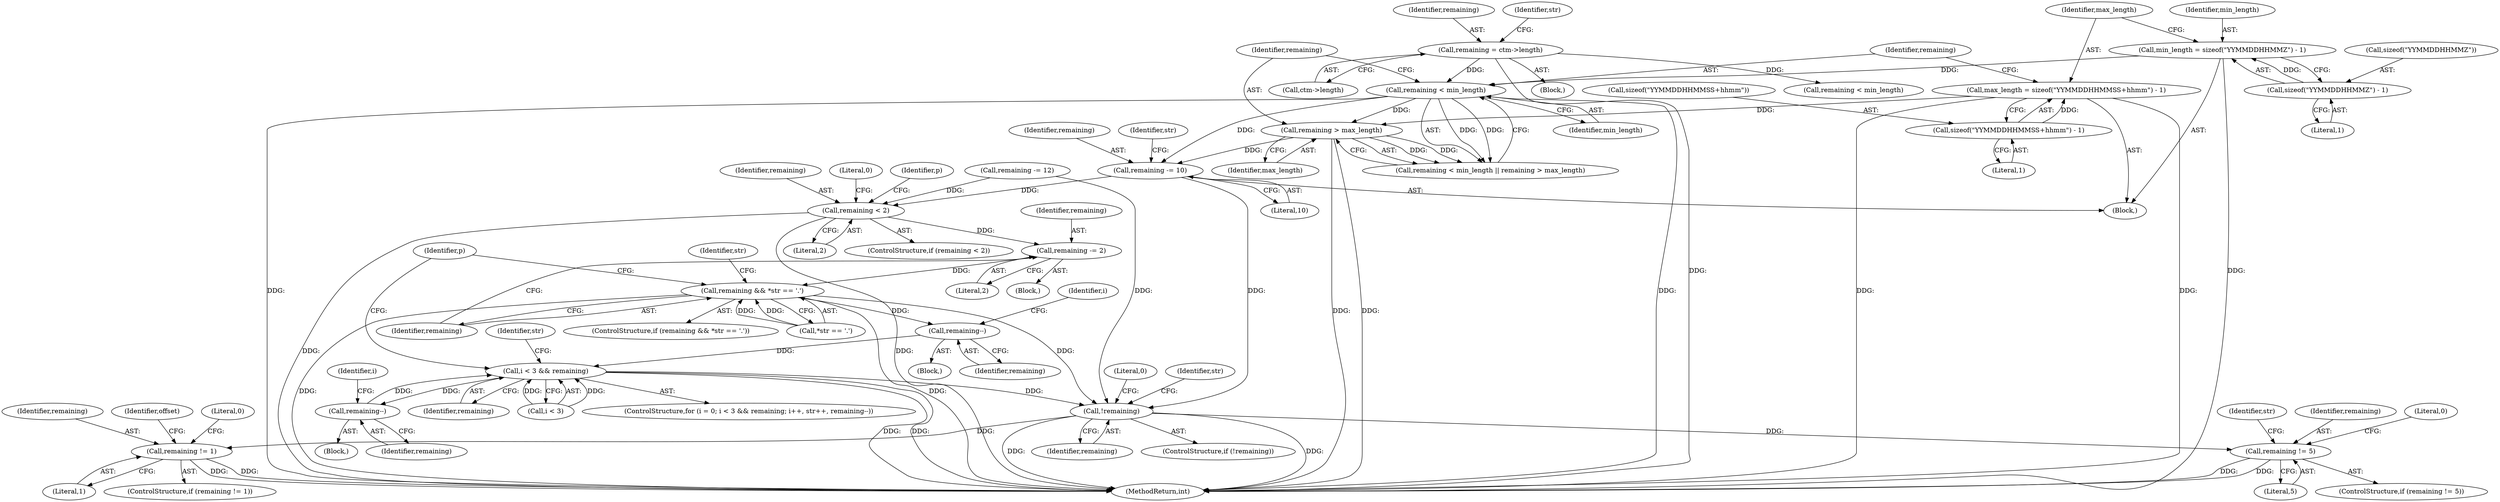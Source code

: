 digraph "0_openssl_f48b83b4fb7d6689584cf25f61ca63a4891f5b11@API" {
"1000179" [label="(Call,remaining -= 10)"];
"1000161" [label="(Call,remaining < min_length)"];
"1000126" [label="(Call,remaining = ctm->length)"];
"1000146" [label="(Call,min_length = sizeof(\"YYMMDDHHMMZ\") - 1)"];
"1000148" [label="(Call,sizeof(\"YYMMDDHHMMZ\") - 1)"];
"1000164" [label="(Call,remaining > max_length)"];
"1000153" [label="(Call,max_length = sizeof(\"YYMMDDHHMMSS+hhmm\") - 1)"];
"1000155" [label="(Call,sizeof(\"YYMMDDHHMMSS+hhmm\") - 1)"];
"1000250" [label="(Call,remaining < 2)"];
"1000269" [label="(Call,remaining -= 2)"];
"1000273" [label="(Call,remaining && *str == '.')"];
"1000282" [label="(Call,remaining--)"];
"1000288" [label="(Call,i < 3 && remaining)"];
"1000299" [label="(Call,remaining--)"];
"1000324" [label="(Call,!remaining)"];
"1000335" [label="(Call,remaining != 1)"];
"1000358" [label="(Call,remaining != 5)"];
"1000180" [label="(Identifier,remaining)"];
"1000270" [label="(Identifier,remaining)"];
"1000325" [label="(Identifier,remaining)"];
"1000271" [label="(Literal,2)"];
"1000160" [label="(Call,remaining < min_length || remaining > max_length)"];
"1000166" [label="(Identifier,max_length)"];
"1000148" [label="(Call,sizeof(\"YYMMDDHHMMZ\") - 1)"];
"1000286" [label="(Identifier,i)"];
"1000292" [label="(Identifier,remaining)"];
"1000362" [label="(Literal,0)"];
"1000179" [label="(Call,remaining -= 10)"];
"1000146" [label="(Call,min_length = sizeof(\"YYMMDDHHMMZ\") - 1)"];
"1000151" [label="(Literal,1)"];
"1000279" [label="(Block,)"];
"1000335" [label="(Call,remaining != 1)"];
"1000113" [label="(Block,)"];
"1000274" [label="(Identifier,remaining)"];
"1000367" [label="(Identifier,str)"];
"1000273" [label="(Call,remaining && *str == '.')"];
"1000323" [label="(ControlStructure,if (!remaining))"];
"1000165" [label="(Identifier,remaining)"];
"1000290" [label="(Identifier,i)"];
"1000283" [label="(Identifier,remaining)"];
"1000252" [label="(Literal,2)"];
"1000316" [label="(Identifier,p)"];
"1000161" [label="(Call,remaining < min_length)"];
"1000272" [label="(ControlStructure,if (remaining && *str == '.'))"];
"1000132" [label="(Identifier,str)"];
"1000275" [label="(Call,*str == '.')"];
"1000289" [label="(Call,i < 3)"];
"1000248" [label="(Block,)"];
"1000127" [label="(Identifier,remaining)"];
"1000144" [label="(Block,)"];
"1000181" [label="(Literal,10)"];
"1000306" [label="(Identifier,str)"];
"1000358" [label="(Call,remaining != 5)"];
"1000357" [label="(ControlStructure,if (remaining != 5))"];
"1000296" [label="(Block,)"];
"1000225" [label="(Identifier,str)"];
"1000281" [label="(Identifier,str)"];
"1000200" [label="(Call,remaining < min_length)"];
"1000164" [label="(Call,remaining > max_length)"];
"1000282" [label="(Call,remaining--)"];
"1000163" [label="(Identifier,min_length)"];
"1000341" [label="(Identifier,offset)"];
"1000339" [label="(Literal,0)"];
"1000147" [label="(Identifier,min_length)"];
"1000327" [label="(Literal,0)"];
"1000156" [label="(Call,sizeof(\"YYMMDDHHMMSS+hhmm\"))"];
"1000359" [label="(Identifier,remaining)"];
"1000334" [label="(ControlStructure,if (remaining != 1))"];
"1000331" [label="(Identifier,str)"];
"1000251" [label="(Identifier,remaining)"];
"1000336" [label="(Identifier,remaining)"];
"1000158" [label="(Literal,1)"];
"1000337" [label="(Literal,1)"];
"1000153" [label="(Call,max_length = sizeof(\"YYMMDDHHMMSS+hhmm\") - 1)"];
"1000218" [label="(Call,remaining -= 12)"];
"1000250" [label="(Call,remaining < 2)"];
"1000155" [label="(Call,sizeof(\"YYMMDDHHMMSS+hhmm\") - 1)"];
"1000162" [label="(Identifier,remaining)"];
"1000149" [label="(Call,sizeof(\"YYMMDDHHMMZ\"))"];
"1000249" [label="(ControlStructure,if (remaining < 2))"];
"1000126" [label="(Call,remaining = ctm->length)"];
"1000269" [label="(Call,remaining -= 2)"];
"1000254" [label="(Literal,0)"];
"1000299" [label="(Call,remaining--)"];
"1000324" [label="(Call,!remaining)"];
"1000570" [label="(MethodReturn,int)"];
"1000154" [label="(Identifier,max_length)"];
"1000300" [label="(Identifier,remaining)"];
"1000284" [label="(ControlStructure,for (i = 0; i < 3 && remaining; i++, str++, remaining--))"];
"1000128" [label="(Call,ctm->length)"];
"1000360" [label="(Literal,5)"];
"1000288" [label="(Call,i < 3 && remaining)"];
"1000258" [label="(Identifier,p)"];
"1000179" -> "1000144"  [label="AST: "];
"1000179" -> "1000181"  [label="CFG: "];
"1000180" -> "1000179"  [label="AST: "];
"1000181" -> "1000179"  [label="AST: "];
"1000225" -> "1000179"  [label="CFG: "];
"1000161" -> "1000179"  [label="DDG: "];
"1000164" -> "1000179"  [label="DDG: "];
"1000179" -> "1000250"  [label="DDG: "];
"1000179" -> "1000324"  [label="DDG: "];
"1000161" -> "1000160"  [label="AST: "];
"1000161" -> "1000163"  [label="CFG: "];
"1000162" -> "1000161"  [label="AST: "];
"1000163" -> "1000161"  [label="AST: "];
"1000165" -> "1000161"  [label="CFG: "];
"1000160" -> "1000161"  [label="CFG: "];
"1000161" -> "1000570"  [label="DDG: "];
"1000161" -> "1000570"  [label="DDG: "];
"1000161" -> "1000160"  [label="DDG: "];
"1000161" -> "1000160"  [label="DDG: "];
"1000126" -> "1000161"  [label="DDG: "];
"1000146" -> "1000161"  [label="DDG: "];
"1000161" -> "1000164"  [label="DDG: "];
"1000126" -> "1000113"  [label="AST: "];
"1000126" -> "1000128"  [label="CFG: "];
"1000127" -> "1000126"  [label="AST: "];
"1000128" -> "1000126"  [label="AST: "];
"1000132" -> "1000126"  [label="CFG: "];
"1000126" -> "1000570"  [label="DDG: "];
"1000126" -> "1000200"  [label="DDG: "];
"1000146" -> "1000144"  [label="AST: "];
"1000146" -> "1000148"  [label="CFG: "];
"1000147" -> "1000146"  [label="AST: "];
"1000148" -> "1000146"  [label="AST: "];
"1000154" -> "1000146"  [label="CFG: "];
"1000146" -> "1000570"  [label="DDG: "];
"1000148" -> "1000146"  [label="DDG: "];
"1000148" -> "1000151"  [label="CFG: "];
"1000149" -> "1000148"  [label="AST: "];
"1000151" -> "1000148"  [label="AST: "];
"1000164" -> "1000160"  [label="AST: "];
"1000164" -> "1000166"  [label="CFG: "];
"1000165" -> "1000164"  [label="AST: "];
"1000166" -> "1000164"  [label="AST: "];
"1000160" -> "1000164"  [label="CFG: "];
"1000164" -> "1000570"  [label="DDG: "];
"1000164" -> "1000570"  [label="DDG: "];
"1000164" -> "1000160"  [label="DDG: "];
"1000164" -> "1000160"  [label="DDG: "];
"1000153" -> "1000164"  [label="DDG: "];
"1000153" -> "1000144"  [label="AST: "];
"1000153" -> "1000155"  [label="CFG: "];
"1000154" -> "1000153"  [label="AST: "];
"1000155" -> "1000153"  [label="AST: "];
"1000162" -> "1000153"  [label="CFG: "];
"1000153" -> "1000570"  [label="DDG: "];
"1000153" -> "1000570"  [label="DDG: "];
"1000155" -> "1000153"  [label="DDG: "];
"1000155" -> "1000158"  [label="CFG: "];
"1000156" -> "1000155"  [label="AST: "];
"1000158" -> "1000155"  [label="AST: "];
"1000250" -> "1000249"  [label="AST: "];
"1000250" -> "1000252"  [label="CFG: "];
"1000251" -> "1000250"  [label="AST: "];
"1000252" -> "1000250"  [label="AST: "];
"1000254" -> "1000250"  [label="CFG: "];
"1000258" -> "1000250"  [label="CFG: "];
"1000250" -> "1000570"  [label="DDG: "];
"1000250" -> "1000570"  [label="DDG: "];
"1000218" -> "1000250"  [label="DDG: "];
"1000250" -> "1000269"  [label="DDG: "];
"1000269" -> "1000248"  [label="AST: "];
"1000269" -> "1000271"  [label="CFG: "];
"1000270" -> "1000269"  [label="AST: "];
"1000271" -> "1000269"  [label="AST: "];
"1000274" -> "1000269"  [label="CFG: "];
"1000269" -> "1000273"  [label="DDG: "];
"1000273" -> "1000272"  [label="AST: "];
"1000273" -> "1000274"  [label="CFG: "];
"1000273" -> "1000275"  [label="CFG: "];
"1000274" -> "1000273"  [label="AST: "];
"1000275" -> "1000273"  [label="AST: "];
"1000281" -> "1000273"  [label="CFG: "];
"1000316" -> "1000273"  [label="CFG: "];
"1000273" -> "1000570"  [label="DDG: "];
"1000273" -> "1000570"  [label="DDG: "];
"1000275" -> "1000273"  [label="DDG: "];
"1000275" -> "1000273"  [label="DDG: "];
"1000273" -> "1000282"  [label="DDG: "];
"1000273" -> "1000324"  [label="DDG: "];
"1000282" -> "1000279"  [label="AST: "];
"1000282" -> "1000283"  [label="CFG: "];
"1000283" -> "1000282"  [label="AST: "];
"1000286" -> "1000282"  [label="CFG: "];
"1000282" -> "1000288"  [label="DDG: "];
"1000288" -> "1000284"  [label="AST: "];
"1000288" -> "1000289"  [label="CFG: "];
"1000288" -> "1000292"  [label="CFG: "];
"1000289" -> "1000288"  [label="AST: "];
"1000292" -> "1000288"  [label="AST: "];
"1000306" -> "1000288"  [label="CFG: "];
"1000316" -> "1000288"  [label="CFG: "];
"1000288" -> "1000570"  [label="DDG: "];
"1000288" -> "1000570"  [label="DDG: "];
"1000289" -> "1000288"  [label="DDG: "];
"1000289" -> "1000288"  [label="DDG: "];
"1000299" -> "1000288"  [label="DDG: "];
"1000288" -> "1000299"  [label="DDG: "];
"1000288" -> "1000324"  [label="DDG: "];
"1000299" -> "1000296"  [label="AST: "];
"1000299" -> "1000300"  [label="CFG: "];
"1000300" -> "1000299"  [label="AST: "];
"1000290" -> "1000299"  [label="CFG: "];
"1000324" -> "1000323"  [label="AST: "];
"1000324" -> "1000325"  [label="CFG: "];
"1000325" -> "1000324"  [label="AST: "];
"1000327" -> "1000324"  [label="CFG: "];
"1000331" -> "1000324"  [label="CFG: "];
"1000324" -> "1000570"  [label="DDG: "];
"1000324" -> "1000570"  [label="DDG: "];
"1000218" -> "1000324"  [label="DDG: "];
"1000324" -> "1000335"  [label="DDG: "];
"1000324" -> "1000358"  [label="DDG: "];
"1000335" -> "1000334"  [label="AST: "];
"1000335" -> "1000337"  [label="CFG: "];
"1000336" -> "1000335"  [label="AST: "];
"1000337" -> "1000335"  [label="AST: "];
"1000339" -> "1000335"  [label="CFG: "];
"1000341" -> "1000335"  [label="CFG: "];
"1000335" -> "1000570"  [label="DDG: "];
"1000335" -> "1000570"  [label="DDG: "];
"1000358" -> "1000357"  [label="AST: "];
"1000358" -> "1000360"  [label="CFG: "];
"1000359" -> "1000358"  [label="AST: "];
"1000360" -> "1000358"  [label="AST: "];
"1000362" -> "1000358"  [label="CFG: "];
"1000367" -> "1000358"  [label="CFG: "];
"1000358" -> "1000570"  [label="DDG: "];
"1000358" -> "1000570"  [label="DDG: "];
}
